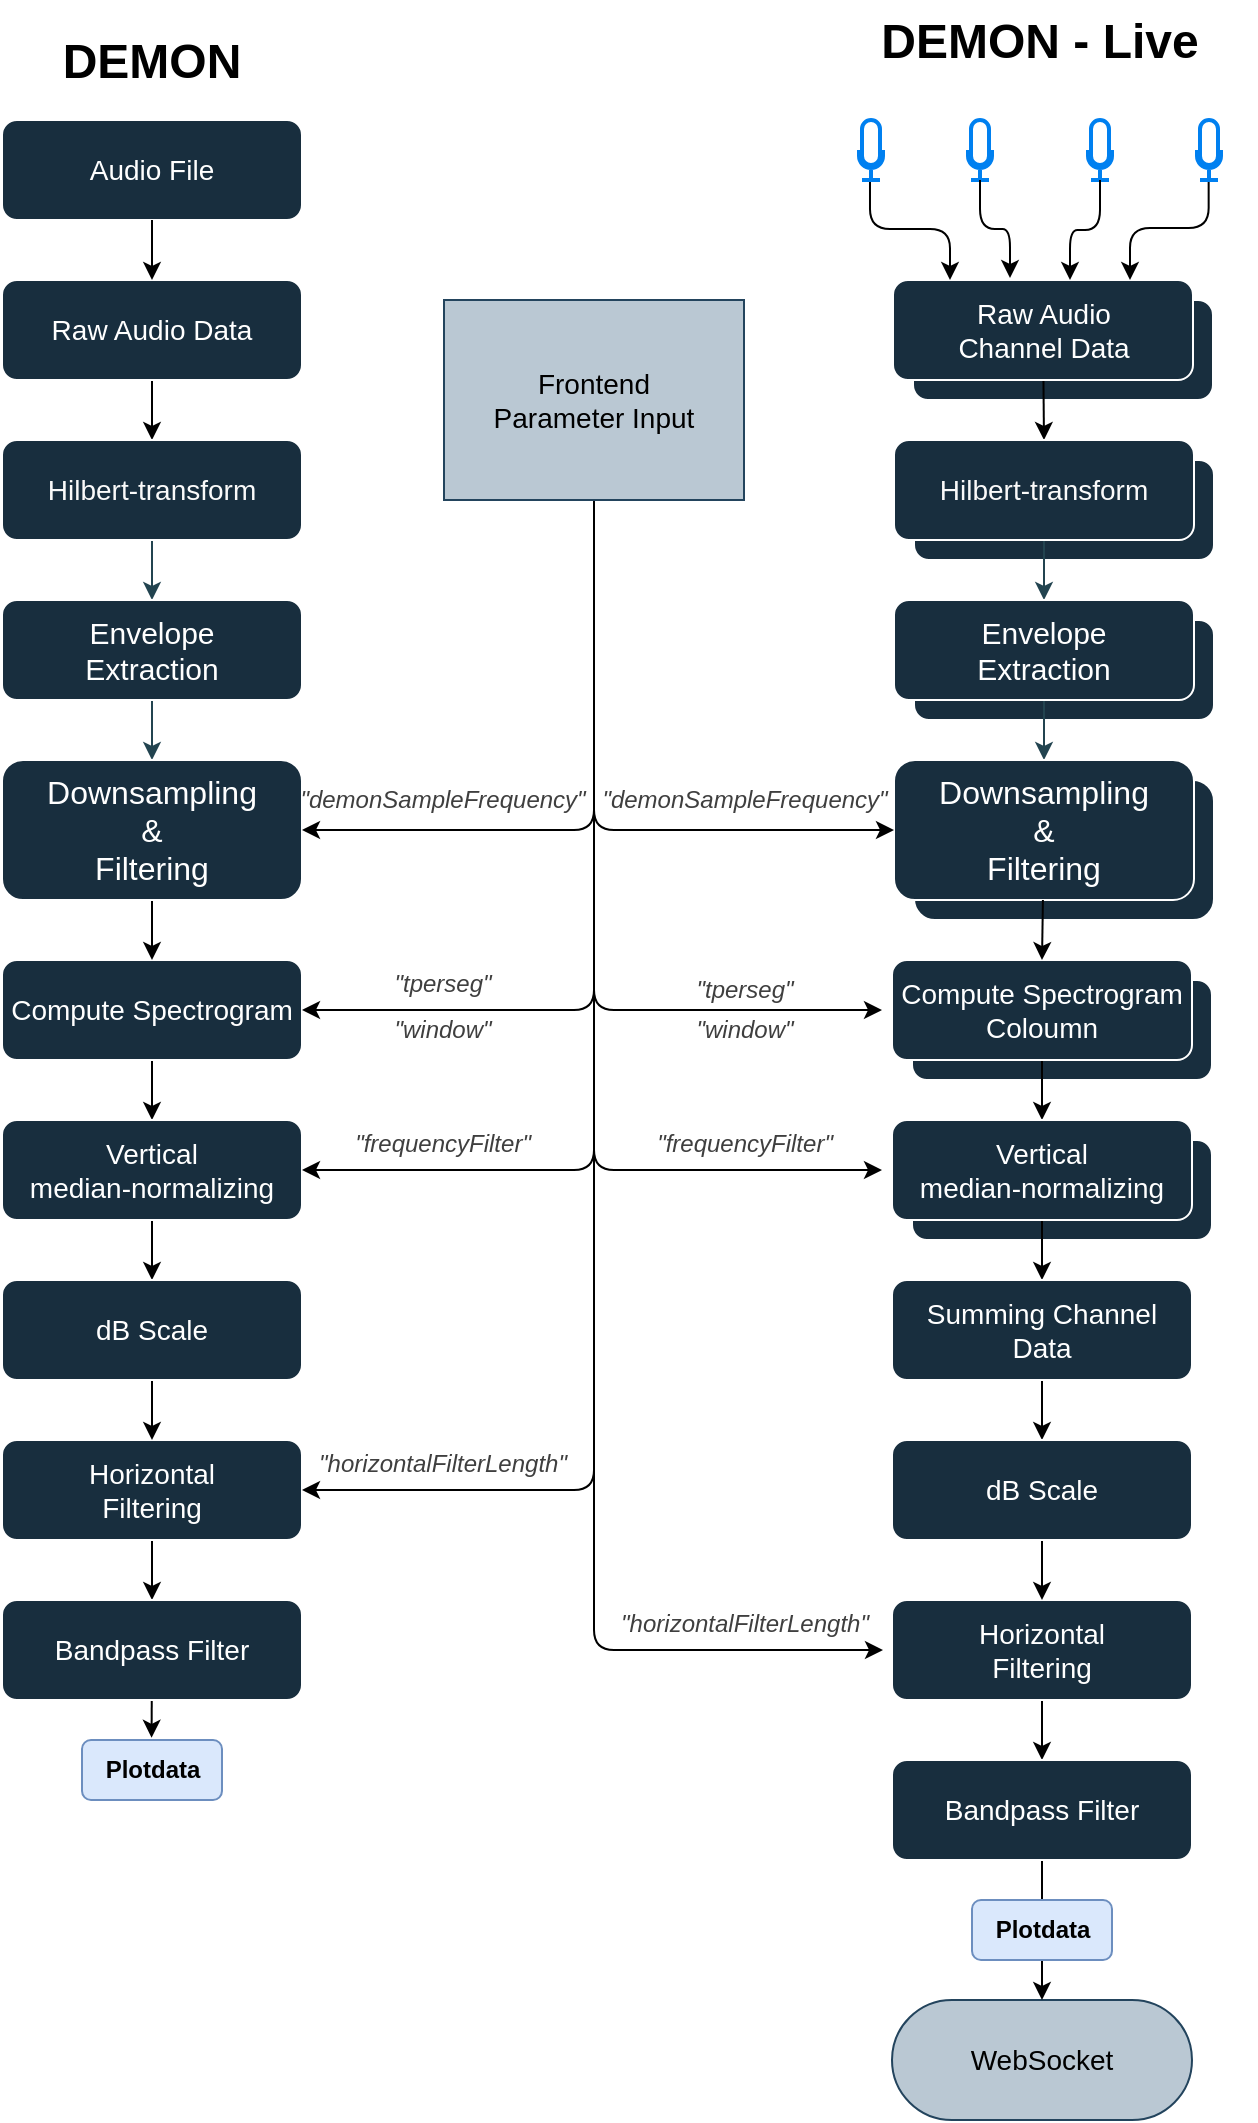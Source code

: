 <mxfile>
    <diagram id="zJIAMAKN0fosfzylvCHy" name="Page-1">
        <mxGraphModel dx="757" dy="3156" grid="1" gridSize="10" guides="1" tooltips="1" connect="1" arrows="1" fold="1" page="1" pageScale="1" pageWidth="850" pageHeight="1100" math="0" shadow="0">
            <root>
                <mxCell id="0"/>
                <mxCell id="1" parent="0"/>
                <mxCell id="109" value="" style="rounded=1;whiteSpace=wrap;html=1;labelBackgroundColor=none;fillColor=#182E3E;strokeColor=#FFFFFF;fontColor=#FFFFFF;" vertex="1" parent="1">
                    <mxGeometry x="585" y="-760" width="150" height="70" as="geometry"/>
                </mxCell>
                <mxCell id="105" value="" style="group" vertex="1" connectable="0" parent="1">
                    <mxGeometry x="585" y="-840" width="150" height="50" as="geometry"/>
                </mxCell>
                <mxCell id="106" value="" style="rounded=1;whiteSpace=wrap;html=1;labelBackgroundColor=none;fillColor=#182E3E;strokeColor=#FFFFFF;fontColor=#FFFFFF;" vertex="1" parent="105">
                    <mxGeometry width="150" height="50" as="geometry"/>
                </mxCell>
                <mxCell id="107" value="&lt;font style=&quot;font-size: 15px; color: rgb(255, 255, 255);&quot;&gt;Envelope Extraction&lt;/font&gt;" style="text;html=1;align=center;verticalAlign=middle;whiteSpace=wrap;rounded=0;labelBackgroundColor=none;fontColor=#FFFFFF;" vertex="1" parent="105">
                    <mxGeometry x="45" y="10" width="60" height="30" as="geometry"/>
                </mxCell>
                <mxCell id="102" value="" style="group" vertex="1" connectable="0" parent="1">
                    <mxGeometry x="585" y="-920" width="150" height="50" as="geometry"/>
                </mxCell>
                <mxCell id="103" value="" style="rounded=1;whiteSpace=wrap;html=1;labelBackgroundColor=none;fillColor=#182E3E;strokeColor=#FFFFFF;fontColor=#FFFFFF;" vertex="1" parent="102">
                    <mxGeometry width="150" height="50" as="geometry"/>
                </mxCell>
                <mxCell id="104" value="&lt;font style=&quot;font-size: 14px; color: rgb(250, 250, 250);&quot;&gt;Hilbert-transform&lt;/font&gt;" style="text;html=1;align=center;verticalAlign=middle;whiteSpace=wrap;rounded=0;labelBackgroundColor=none;fontColor=#FFFFFF;" vertex="1" parent="102">
                    <mxGeometry x="20" y="10" width="110" height="30" as="geometry"/>
                </mxCell>
                <mxCell id="2" value="&lt;h1 style=&quot;margin-top: 0px;&quot;&gt;&lt;font style=&quot;color: rgb(0, 0, 0);&quot;&gt;DEMON&lt;/font&gt;&lt;/h1&gt;" style="text;html=1;whiteSpace=wrap;overflow=hidden;rounded=0;labelBackgroundColor=none;fontColor=#FFFFFF;align=center;" vertex="1" parent="1">
                    <mxGeometry x="154" y="-1140" width="100" height="40" as="geometry"/>
                </mxCell>
                <mxCell id="3" value="" style="rounded=1;whiteSpace=wrap;html=1;fillColor=#182E3E;direction=west;fontSize=14;fontColor=#FFFFFF;strokeColor=#FFFFFF;" vertex="1" parent="1">
                    <mxGeometry x="584" y="-580" width="150" height="50" as="geometry"/>
                </mxCell>
                <mxCell id="4" value="" style="rounded=1;whiteSpace=wrap;html=1;fillColor=#182E3E;direction=west;fontSize=14;fontColor=#FFFFFF;strokeColor=#FFFFFF;" vertex="1" parent="1">
                    <mxGeometry x="584" y="-660" width="150" height="50" as="geometry"/>
                </mxCell>
                <mxCell id="5" style="edgeStyle=none;html=1;exitX=0.5;exitY=0;exitDx=0;exitDy=0;entryX=0.5;entryY=1;entryDx=0;entryDy=0;" edge="1" parent="1" source="6">
                    <mxGeometry relative="1" as="geometry">
                        <mxPoint x="204" y="-930" as="targetPoint"/>
                    </mxGeometry>
                </mxCell>
                <mxCell id="6" value="&lt;font style=&quot;font-size: 14px; color: rgb(255, 255, 255);&quot;&gt;Raw Audio Data&lt;/font&gt;" style="rounded=1;whiteSpace=wrap;html=1;fillColor=#182E3E;direction=west;verticalAlign=middle;strokeColor=#FFFFFF;" vertex="1" parent="1">
                    <mxGeometry x="129" y="-1010" width="150" height="50" as="geometry"/>
                </mxCell>
                <mxCell id="7" style="edgeStyle=none;html=1;exitX=0.5;exitY=0;exitDx=0;exitDy=0;entryX=0.5;entryY=1;entryDx=0;entryDy=0;" edge="1" parent="1" target="10">
                    <mxGeometry relative="1" as="geometry">
                        <mxPoint x="204" y="-630" as="sourcePoint"/>
                    </mxGeometry>
                </mxCell>
                <mxCell id="8" value="Compute Spectrogram" style="rounded=1;whiteSpace=wrap;html=1;fillColor=#182E3E;direction=west;fontSize=14;fontColor=#FFFFFF;strokeColor=#FFFFFF;" vertex="1" parent="1">
                    <mxGeometry x="129" y="-670" width="150" height="50" as="geometry"/>
                </mxCell>
                <mxCell id="9" style="edgeStyle=none;html=1;entryX=0.5;entryY=1;entryDx=0;entryDy=0;" edge="1" parent="1" source="10" target="56">
                    <mxGeometry relative="1" as="geometry"/>
                </mxCell>
                <mxCell id="10" value="Vertical&lt;br&gt;median-normalizing" style="rounded=1;whiteSpace=wrap;html=1;fillColor=#182E3E;direction=west;fontSize=14;fontColor=#FFFFFF;strokeColor=#FFFFFF;" vertex="1" parent="1">
                    <mxGeometry x="129" y="-590" width="150" height="50" as="geometry"/>
                </mxCell>
                <mxCell id="11" style="edgeStyle=none;html=1;exitX=0.5;exitY=0;exitDx=0;exitDy=0;entryX=0.5;entryY=1;entryDx=0;entryDy=0;" edge="1" parent="1" source="13">
                    <mxGeometry relative="1" as="geometry">
                        <mxPoint x="204" y="-350" as="targetPoint"/>
                    </mxGeometry>
                </mxCell>
                <mxCell id="13" value="Horizontal&lt;br&gt;Filtering" style="rounded=1;whiteSpace=wrap;html=1;fillColor=#182E3E;direction=west;fontSize=14;fontColor=#FFFFFF;strokeColor=#FFFFFF;" vertex="1" parent="1">
                    <mxGeometry x="129" y="-430" width="150" height="50" as="geometry"/>
                </mxCell>
                <mxCell id="17" value="" style="edgeStyle=elbowEdgeStyle;html=1;entryX=0;entryY=0.5;entryDx=0;entryDy=0;elbow=vertical;" edge="1" parent="1" source="64" target="8">
                    <mxGeometry x="0.663" y="-15" relative="1" as="geometry">
                        <Array as="points">
                            <mxPoint x="349" y="-645"/>
                        </Array>
                        <mxPoint as="offset"/>
                    </mxGeometry>
                </mxCell>
                <mxCell id="18" value="" style="edgeStyle=elbowEdgeStyle;html=1;entryX=0;entryY=0.5;entryDx=0;entryDy=0;elbow=vertical;" edge="1" parent="1" source="64" target="10">
                    <mxGeometry x="0.717" y="-15" relative="1" as="geometry">
                        <Array as="points">
                            <mxPoint x="349" y="-565"/>
                        </Array>
                        <mxPoint as="offset"/>
                    </mxGeometry>
                </mxCell>
                <mxCell id="19" value="" style="edgeStyle=elbowEdgeStyle;html=1;entryX=0;entryY=0.5;entryDx=0;entryDy=0;elbow=vertical;" edge="1" parent="1" source="64" target="13">
                    <mxGeometry x="0.786" y="-15" relative="1" as="geometry">
                        <Array as="points">
                            <mxPoint x="359" y="-405"/>
                        </Array>
                        <mxPoint as="offset"/>
                    </mxGeometry>
                </mxCell>
                <mxCell id="21" value="" style="group;fillColor=none;strokeColor=#FFFFFF;" vertex="1" connectable="0" parent="1">
                    <mxGeometry x="129" y="-1090" width="150" height="50" as="geometry"/>
                </mxCell>
                <mxCell id="22" value="" style="rounded=1;whiteSpace=wrap;html=1;labelBackgroundColor=none;fillColor=#182E3E;strokeColor=#FFFFFF;fontColor=#FFFFFF;" vertex="1" parent="21">
                    <mxGeometry width="150" height="50" as="geometry"/>
                </mxCell>
                <mxCell id="23" value="&lt;font style=&quot;font-size: 14px; color: rgb(255, 255, 255);&quot;&gt;Audio File&lt;/font&gt;" style="text;html=1;align=center;verticalAlign=middle;whiteSpace=wrap;rounded=0;labelBackgroundColor=none;fontColor=#FFFFFF;" vertex="1" parent="21">
                    <mxGeometry x="20" y="10" width="110" height="30" as="geometry"/>
                </mxCell>
                <mxCell id="24" style="edgeStyle=none;html=1;exitX=0.5;exitY=1;exitDx=0;exitDy=0;entryX=0.5;entryY=0;entryDx=0;entryDy=0;" edge="1" parent="1" source="22">
                    <mxGeometry relative="1" as="geometry">
                        <mxPoint x="204" y="-1010" as="targetPoint"/>
                    </mxGeometry>
                </mxCell>
                <mxCell id="25" value="" style="rounded=1;whiteSpace=wrap;html=1;labelBackgroundColor=none;fillColor=#182E3E;strokeColor=#FFFFFF;fontColor=#FFFFFF;" vertex="1" parent="1">
                    <mxGeometry x="584.5" y="-1000" width="150" height="50" as="geometry"/>
                </mxCell>
                <mxCell id="99" style="edgeStyle=none;html=1;entryX=0.5;entryY=0;entryDx=0;entryDy=0;" edge="1" parent="1" source="27" target="94">
                    <mxGeometry relative="1" as="geometry"/>
                </mxCell>
                <mxCell id="27" value="" style="rounded=1;whiteSpace=wrap;html=1;labelBackgroundColor=none;fillColor=#182E3E;strokeColor=#FFFFFF;fontColor=#FFFFFF;" vertex="1" parent="1">
                    <mxGeometry x="574.5" y="-1010" width="150" height="50" as="geometry"/>
                </mxCell>
                <mxCell id="28" value="&lt;font style=&quot;font-size: 14px; color: rgb(255, 255, 255);&quot;&gt;Raw Audio Channel Data&lt;/font&gt;" style="text;html=1;align=center;verticalAlign=middle;whiteSpace=wrap;rounded=0;labelBackgroundColor=none;fontColor=#FFFFFF;" vertex="1" parent="1">
                    <mxGeometry x="594.5" y="-1000" width="110" height="30" as="geometry"/>
                </mxCell>
                <mxCell id="29" style="html=1;entryX=0.25;entryY=0;entryDx=0;entryDy=0;edgeStyle=elbowEdgeStyle;elbow=vertical;exitX=0.458;exitY=0.978;exitDx=0;exitDy=0;exitPerimeter=0;" edge="1" parent="1" source="30">
                    <mxGeometry relative="1" as="geometry">
                        <mxPoint x="554.5" y="-1060" as="sourcePoint"/>
                        <mxPoint x="603" y="-1010" as="targetPoint"/>
                    </mxGeometry>
                </mxCell>
                <mxCell id="30" value="" style="html=1;verticalLabelPosition=bottom;align=center;labelBackgroundColor=#ffffff;verticalAlign=top;strokeWidth=2;strokeColor=#0080F0;shadow=0;dashed=0;shape=mxgraph.ios7.icons.microphone;" vertex="1" parent="1">
                    <mxGeometry x="557.5" y="-1090" width="12" height="30" as="geometry"/>
                </mxCell>
                <mxCell id="31" value="" style="html=1;verticalLabelPosition=bottom;align=center;labelBackgroundColor=#ffffff;verticalAlign=top;strokeWidth=2;strokeColor=#0080F0;shadow=0;dashed=0;shape=mxgraph.ios7.icons.microphone;" vertex="1" parent="1">
                    <mxGeometry x="612" y="-1090" width="12" height="30" as="geometry"/>
                </mxCell>
                <mxCell id="32" value="" style="html=1;verticalLabelPosition=bottom;align=center;labelBackgroundColor=#ffffff;verticalAlign=top;strokeWidth=2;strokeColor=#0080F0;shadow=0;dashed=0;shape=mxgraph.ios7.icons.microphone;" vertex="1" parent="1">
                    <mxGeometry x="672" y="-1090" width="12" height="30" as="geometry"/>
                </mxCell>
                <mxCell id="33" style="edgeStyle=elbowEdgeStyle;html=1;entryX=0.75;entryY=0;entryDx=0;entryDy=0;elbow=vertical;exitX=0.486;exitY=0.919;exitDx=0;exitDy=0;exitPerimeter=0;" edge="1" parent="1" source="34">
                    <mxGeometry relative="1" as="geometry">
                        <mxPoint x="738.5" y="-1060" as="sourcePoint"/>
                        <mxPoint x="693" y="-1010" as="targetPoint"/>
                    </mxGeometry>
                </mxCell>
                <mxCell id="34" value="" style="html=1;verticalLabelPosition=bottom;align=center;labelBackgroundColor=#ffffff;verticalAlign=top;strokeWidth=2;strokeColor=#0080F0;shadow=0;dashed=0;shape=mxgraph.ios7.icons.microphone;" vertex="1" parent="1">
                    <mxGeometry x="726.5" y="-1090" width="12" height="30" as="geometry"/>
                </mxCell>
                <mxCell id="35" style="edgeStyle=elbowEdgeStyle;html=1;elbow=vertical;" edge="1" parent="1" source="31">
                    <mxGeometry relative="1" as="geometry">
                        <mxPoint x="633" y="-1011" as="targetPoint"/>
                    </mxGeometry>
                </mxCell>
                <mxCell id="36" style="edgeStyle=elbowEdgeStyle;html=1;elbow=vertical;entryX=0.59;entryY=0;entryDx=0;entryDy=0;entryPerimeter=0;" edge="1" parent="1" source="32" target="27">
                    <mxGeometry relative="1" as="geometry">
                        <mxPoint x="668" y="-1010" as="targetPoint"/>
                    </mxGeometry>
                </mxCell>
                <mxCell id="37" style="edgeStyle=none;html=1;entryX=0.5;entryY=1;entryDx=0;entryDy=0;" edge="1" parent="1" source="38" target="41">
                    <mxGeometry relative="1" as="geometry"/>
                </mxCell>
                <mxCell id="38" value="Compute Spectrogram Coloumn" style="rounded=1;whiteSpace=wrap;html=1;fillColor=#182E3E;direction=west;fontSize=14;fontColor=#FFFFFF;strokeColor=#FFFFFF;" vertex="1" parent="1">
                    <mxGeometry x="574" y="-670" width="150" height="50" as="geometry"/>
                </mxCell>
                <mxCell id="39" value="&lt;h1 style=&quot;margin-top: 0px;&quot;&gt;&lt;font style=&quot;color: rgb(0, 0, 0);&quot;&gt;DEMON - Live&lt;/font&gt;&lt;/h1&gt;" style="text;html=1;whiteSpace=wrap;overflow=hidden;rounded=0;labelBackgroundColor=none;fontColor=#FFFFFF;align=center;" vertex="1" parent="1">
                    <mxGeometry x="540" y="-1150" width="216" height="40" as="geometry"/>
                </mxCell>
                <mxCell id="40" style="edgeStyle=none;html=1;entryX=0.5;entryY=1;entryDx=0;entryDy=0;" edge="1" parent="1" source="41" target="50">
                    <mxGeometry relative="1" as="geometry"/>
                </mxCell>
                <mxCell id="41" value="Vertical&lt;br&gt;median-normalizing" style="rounded=1;whiteSpace=wrap;html=1;fillColor=#182E3E;direction=west;fontSize=14;fontColor=#FFFFFF;strokeColor=#FFFFFF;" vertex="1" parent="1">
                    <mxGeometry x="574" y="-590" width="150" height="50" as="geometry"/>
                </mxCell>
                <mxCell id="114" style="edgeStyle=none;html=1;entryX=0.5;entryY=1;entryDx=0;entryDy=0;" edge="1" parent="1" source="44" target="111">
                    <mxGeometry relative="1" as="geometry"/>
                </mxCell>
                <mxCell id="44" value="Horizontal&lt;br&gt;Filtering" style="rounded=1;whiteSpace=wrap;html=1;fillColor=#182E3E;direction=west;fontSize=14;fontColor=#FFFFFF;strokeColor=#FFFFFF;" vertex="1" parent="1">
                    <mxGeometry x="574" y="-350" width="150" height="50" as="geometry"/>
                </mxCell>
                <mxCell id="49" style="edgeStyle=none;html=1;entryX=0.5;entryY=1;entryDx=0;entryDy=0;" edge="1" parent="1" source="50" target="52">
                    <mxGeometry relative="1" as="geometry"/>
                </mxCell>
                <mxCell id="50" value="Summing Channel Data" style="rounded=1;whiteSpace=wrap;html=1;fillColor=#182E3E;direction=west;fontSize=14;fontColor=#FFFFFF;strokeColor=#FFFFFF;" vertex="1" parent="1">
                    <mxGeometry x="574" y="-510" width="150" height="50" as="geometry"/>
                </mxCell>
                <mxCell id="51" style="edgeStyle=none;html=1;entryX=0.5;entryY=1;entryDx=0;entryDy=0;" edge="1" parent="1" source="52" target="44">
                    <mxGeometry relative="1" as="geometry"/>
                </mxCell>
                <mxCell id="52" value="dB Scale" style="rounded=1;whiteSpace=wrap;html=1;fillColor=#182E3E;direction=west;fontSize=14;fontColor=#FFFFFF;strokeColor=#FFFFFF;" vertex="1" parent="1">
                    <mxGeometry x="574" y="-430" width="150" height="50" as="geometry"/>
                </mxCell>
                <mxCell id="53" value="" style="group;fontSize=14;fillColor=#bac8d3;strokeColor=#23445d;rounded=1;arcSize=50;" vertex="1" connectable="0" parent="1">
                    <mxGeometry x="574" y="-150" width="150" height="60" as="geometry"/>
                </mxCell>
                <mxCell id="54" value="&lt;font color=&quot;#000000&quot;&gt;WebSocket&lt;/font&gt;" style="text;html=1;align=center;verticalAlign=middle;whiteSpace=wrap;rounded=0;labelBackgroundColor=none;fontColor=#FFFFFF;fontSize=14;" vertex="1" parent="53">
                    <mxGeometry x="20" y="12" width="110" height="36" as="geometry"/>
                </mxCell>
                <mxCell id="55" style="edgeStyle=none;html=1;entryX=0.5;entryY=1;entryDx=0;entryDy=0;" edge="1" parent="1" source="56" target="13">
                    <mxGeometry relative="1" as="geometry"/>
                </mxCell>
                <mxCell id="56" value="dB Scale" style="rounded=1;whiteSpace=wrap;html=1;fillColor=#182E3E;direction=west;fontSize=14;fontColor=#FFFFFF;strokeColor=#FFFFFF;" vertex="1" parent="1">
                    <mxGeometry x="129" y="-510" width="150" height="50" as="geometry"/>
                </mxCell>
                <mxCell id="57" value="" style="edgeStyle=elbowEdgeStyle;html=1;entryX=0;entryY=0.5;entryDx=0;entryDy=0;elbow=vertical;exitX=0.5;exitY=1;exitDx=0;exitDy=0;" edge="1" parent="1" source="64">
                    <mxGeometry x="0.671" y="15" relative="1" as="geometry">
                        <mxPoint x="424" y="-750" as="sourcePoint"/>
                        <mxPoint x="569" y="-645" as="targetPoint"/>
                        <Array as="points">
                            <mxPoint x="499" y="-645"/>
                        </Array>
                        <mxPoint as="offset"/>
                    </mxGeometry>
                </mxCell>
                <mxCell id="58" value="" style="edgeStyle=elbowEdgeStyle;html=1;entryX=0;entryY=0.5;entryDx=0;entryDy=0;elbow=vertical;exitX=0.5;exitY=1;exitDx=0;exitDy=0;" edge="1" parent="1" source="64">
                    <mxGeometry x="0.722" y="15" relative="1" as="geometry">
                        <mxPoint x="424" y="-750" as="sourcePoint"/>
                        <mxPoint x="569" y="-565" as="targetPoint"/>
                        <Array as="points">
                            <mxPoint x="499" y="-565"/>
                        </Array>
                        <mxPoint as="offset"/>
                    </mxGeometry>
                </mxCell>
                <mxCell id="59" value="" style="edgeStyle=elbowEdgeStyle;html=1;entryX=0;entryY=0.5;entryDx=0;entryDy=0;elbow=vertical;exitX=0.5;exitY=1;exitDx=0;exitDy=0;" edge="1" parent="1" source="64">
                    <mxGeometry x="0.812" y="15" relative="1" as="geometry">
                        <mxPoint x="424.5" y="-670" as="sourcePoint"/>
                        <mxPoint x="569.5" y="-325" as="targetPoint"/>
                        <Array as="points">
                            <mxPoint x="489.5" y="-325"/>
                        </Array>
                        <mxPoint as="offset"/>
                    </mxGeometry>
                </mxCell>
                <mxCell id="69" value="" style="edgeStyle=orthogonalEdgeStyle;rounded=0;orthogonalLoop=1;jettySize=auto;html=1;entryX=0.5;entryY=0;entryDx=0;entryDy=0;labelBackgroundColor=none;fontColor=default;strokeColor=light-dark(#234450,#000000);" edge="1" parent="1" source="72" target="80">
                    <mxGeometry relative="1" as="geometry">
                        <mxPoint x="205" y="-770" as="targetPoint"/>
                    </mxGeometry>
                </mxCell>
                <mxCell id="70" value="" style="edgeStyle=orthogonalEdgeStyle;rounded=0;orthogonalLoop=1;jettySize=auto;html=1;exitX=0.5;exitY=1;exitDx=0;exitDy=0;labelBackgroundColor=none;fontColor=default;strokeColor=light-dark(#234450,#000000);entryX=0.5;entryY=0;entryDx=0;entryDy=0;" edge="1" parent="1" source="75" target="72">
                    <mxGeometry relative="1" as="geometry">
                        <mxPoint x="205" y="-865" as="sourcePoint"/>
                        <mxPoint x="205" y="-850" as="targetPoint"/>
                        <Array as="points"/>
                    </mxGeometry>
                </mxCell>
                <mxCell id="71" value="" style="group" vertex="1" connectable="0" parent="1">
                    <mxGeometry x="129" y="-850" width="150" height="50" as="geometry"/>
                </mxCell>
                <mxCell id="72" value="" style="rounded=1;whiteSpace=wrap;html=1;labelBackgroundColor=none;fillColor=#182E3E;strokeColor=#FFFFFF;fontColor=#FFFFFF;" vertex="1" parent="71">
                    <mxGeometry width="150" height="50" as="geometry"/>
                </mxCell>
                <mxCell id="73" value="&lt;font style=&quot;font-size: 15px; color: rgb(255, 255, 255);&quot;&gt;Envelope Extraction&lt;/font&gt;" style="text;html=1;align=center;verticalAlign=middle;whiteSpace=wrap;rounded=0;labelBackgroundColor=none;fontColor=#FFFFFF;" vertex="1" parent="71">
                    <mxGeometry x="45" y="10" width="60" height="30" as="geometry"/>
                </mxCell>
                <mxCell id="74" value="" style="group" vertex="1" connectable="0" parent="1">
                    <mxGeometry x="129" y="-930" width="150" height="50" as="geometry"/>
                </mxCell>
                <mxCell id="75" value="" style="rounded=1;whiteSpace=wrap;html=1;labelBackgroundColor=none;fillColor=#182E3E;strokeColor=#FFFFFF;fontColor=#FFFFFF;" vertex="1" parent="74">
                    <mxGeometry width="150" height="50" as="geometry"/>
                </mxCell>
                <mxCell id="76" value="&lt;font style=&quot;color: rgb(250, 250, 250); font-size: 14px;&quot;&gt;Hilbert-transform&lt;/font&gt;" style="text;html=1;align=center;verticalAlign=middle;whiteSpace=wrap;rounded=0;labelBackgroundColor=none;fontColor=#FFFFFF;" vertex="1" parent="74">
                    <mxGeometry x="20" y="10" width="110" height="30" as="geometry"/>
                </mxCell>
                <mxCell id="77" value="&lt;i style=&quot;&quot;&gt;&lt;font style=&quot;color: rgb(63, 63, 63);&quot;&gt;&quot;window&quot;&lt;/font&gt;&lt;/i&gt;" style="text;html=1;align=center;verticalAlign=middle;resizable=0;points=[];autosize=1;strokeColor=none;fillColor=none;" vertex="1" parent="1">
                    <mxGeometry x="314" y="-650" width="70" height="30" as="geometry"/>
                </mxCell>
                <mxCell id="78" value="&lt;i style=&quot;&quot;&gt;&lt;font style=&quot;color: rgb(63, 63, 63);&quot;&gt;&quot;window&quot;&lt;/font&gt;&lt;/i&gt;" style="text;html=1;align=center;verticalAlign=middle;resizable=0;points=[];autosize=1;strokeColor=none;fillColor=none;" vertex="1" parent="1">
                    <mxGeometry x="465" y="-650" width="70" height="30" as="geometry"/>
                </mxCell>
                <mxCell id="83" style="edgeStyle=none;html=1;entryX=0.5;entryY=1;entryDx=0;entryDy=0;exitX=0.5;exitY=1;exitDx=0;exitDy=0;" edge="1" parent="1" source="80" target="8">
                    <mxGeometry relative="1" as="geometry"/>
                </mxCell>
                <mxCell id="79" value="" style="group" vertex="1" connectable="0" parent="1">
                    <mxGeometry x="129" y="-770" width="150" height="70" as="geometry"/>
                </mxCell>
                <mxCell id="80" value="" style="rounded=1;whiteSpace=wrap;html=1;labelBackgroundColor=none;fillColor=#182E3E;strokeColor=#FFFFFF;fontColor=#FFFFFF;" vertex="1" parent="79">
                    <mxGeometry width="150" height="70" as="geometry"/>
                </mxCell>
                <mxCell id="81" value="&lt;font style=&quot;font-size: 16px; color: rgb(255, 255, 255);&quot;&gt;Downsampling&lt;/font&gt;&lt;div&gt;&lt;font style=&quot;font-size: 16px; color: rgb(255, 255, 255);&quot;&gt;&amp;amp;&lt;/font&gt;&lt;/div&gt;&lt;div&gt;&lt;font style=&quot;font-size: 16px; color: rgb(255, 255, 255);&quot;&gt;Filtering&lt;/font&gt;&lt;/div&gt;" style="text;html=1;align=center;verticalAlign=middle;whiteSpace=wrap;rounded=0;labelBackgroundColor=none;fontColor=#FFFFFF;" vertex="1" parent="79">
                    <mxGeometry x="20" y="20" width="110" height="30" as="geometry"/>
                </mxCell>
                <mxCell id="86" style="edgeStyle=none;html=1;entryX=0.497;entryY=-0.037;entryDx=0;entryDy=0;entryPerimeter=0;" edge="1" parent="1" source="85" target="66">
                    <mxGeometry relative="1" as="geometry">
                        <mxPoint x="204" y="-230" as="targetPoint"/>
                    </mxGeometry>
                </mxCell>
                <mxCell id="85" value="Bandpass Filter" style="rounded=1;whiteSpace=wrap;html=1;fillColor=#182E3E;direction=west;fontSize=14;fontColor=#FFFFFF;strokeColor=#FFFFFF;" vertex="1" parent="1">
                    <mxGeometry x="129" y="-350" width="150" height="50" as="geometry"/>
                </mxCell>
                <mxCell id="66" value="&lt;b&gt;Plotdata&lt;/b&gt;" style="text;html=1;align=center;verticalAlign=middle;resizable=0;points=[];autosize=1;strokeColor=#6c8ebf;fillColor=#dae8fc;rounded=1;" vertex="1" parent="1">
                    <mxGeometry x="169" y="-280" width="70" height="30" as="geometry"/>
                </mxCell>
                <mxCell id="87" value="" style="edgeStyle=elbowEdgeStyle;html=1;exitX=0.5;exitY=1;exitDx=0;exitDy=0;entryX=1;entryY=0.5;entryDx=0;entryDy=0;elbow=vertical;" edge="1" parent="1" source="64" target="80">
                    <mxGeometry x="0.571" y="-15" relative="1" as="geometry">
                        <Array as="points">
                            <mxPoint x="350" y="-735"/>
                        </Array>
                        <mxPoint as="offset"/>
                    </mxGeometry>
                </mxCell>
                <mxCell id="88" value="" style="edgeStyle=orthogonalEdgeStyle;rounded=0;orthogonalLoop=1;jettySize=auto;html=1;entryX=0.5;entryY=0;entryDx=0;entryDy=0;labelBackgroundColor=none;fontColor=default;strokeColor=light-dark(#234450,#000000);" edge="1" parent="1" source="91" target="97">
                    <mxGeometry relative="1" as="geometry">
                        <mxPoint x="652" y="-770" as="targetPoint"/>
                    </mxGeometry>
                </mxCell>
                <mxCell id="89" value="" style="edgeStyle=orthogonalEdgeStyle;rounded=0;orthogonalLoop=1;jettySize=auto;html=1;exitX=0.5;exitY=1;exitDx=0;exitDy=0;labelBackgroundColor=none;fontColor=default;strokeColor=light-dark(#234450,#000000);entryX=0.5;entryY=0;entryDx=0;entryDy=0;" edge="1" parent="1" source="94" target="91">
                    <mxGeometry relative="1" as="geometry">
                        <mxPoint x="652" y="-865" as="sourcePoint"/>
                        <mxPoint x="652" y="-850" as="targetPoint"/>
                        <Array as="points"/>
                    </mxGeometry>
                </mxCell>
                <mxCell id="90" value="" style="group" vertex="1" connectable="0" parent="1">
                    <mxGeometry x="575" y="-850" width="150" height="50" as="geometry"/>
                </mxCell>
                <mxCell id="91" value="" style="rounded=1;whiteSpace=wrap;html=1;labelBackgroundColor=none;fillColor=#182E3E;strokeColor=#FFFFFF;fontColor=#FFFFFF;" vertex="1" parent="90">
                    <mxGeometry width="150" height="50" as="geometry"/>
                </mxCell>
                <mxCell id="92" value="&lt;font style=&quot;font-size: 15px; color: rgb(255, 255, 255);&quot;&gt;Envelope Extraction&lt;/font&gt;" style="text;html=1;align=center;verticalAlign=middle;whiteSpace=wrap;rounded=0;labelBackgroundColor=none;fontColor=#FFFFFF;" vertex="1" parent="90">
                    <mxGeometry x="45" y="10" width="60" height="30" as="geometry"/>
                </mxCell>
                <mxCell id="93" value="" style="group" vertex="1" connectable="0" parent="1">
                    <mxGeometry x="575" y="-930" width="150" height="50" as="geometry"/>
                </mxCell>
                <mxCell id="94" value="" style="rounded=1;whiteSpace=wrap;html=1;labelBackgroundColor=none;fillColor=#182E3E;strokeColor=#FFFFFF;fontColor=#FFFFFF;" vertex="1" parent="93">
                    <mxGeometry width="150" height="50" as="geometry"/>
                </mxCell>
                <mxCell id="95" value="&lt;font style=&quot;font-size: 14px; color: rgb(250, 250, 250);&quot;&gt;Hilbert-transform&lt;/font&gt;" style="text;html=1;align=center;verticalAlign=middle;whiteSpace=wrap;rounded=0;labelBackgroundColor=none;fontColor=#FFFFFF;" vertex="1" parent="93">
                    <mxGeometry x="20" y="10" width="110" height="30" as="geometry"/>
                </mxCell>
                <mxCell id="96" value="" style="group" vertex="1" connectable="0" parent="1">
                    <mxGeometry x="575" y="-770" width="150" height="70" as="geometry"/>
                </mxCell>
                <mxCell id="97" value="" style="rounded=1;whiteSpace=wrap;html=1;labelBackgroundColor=none;fillColor=#182E3E;strokeColor=#FFFFFF;fontColor=#FFFFFF;" vertex="1" parent="96">
                    <mxGeometry width="150" height="70" as="geometry"/>
                </mxCell>
                <mxCell id="98" value="&lt;font style=&quot;font-size: 16px; color: rgb(255, 255, 255);&quot;&gt;Downsampling&lt;/font&gt;&lt;div&gt;&lt;font style=&quot;font-size: 16px; color: rgb(255, 255, 255);&quot;&gt;&amp;amp;&lt;/font&gt;&lt;/div&gt;&lt;div&gt;&lt;font style=&quot;font-size: 16px; color: rgb(255, 255, 255);&quot;&gt;Filtering&lt;/font&gt;&lt;/div&gt;" style="text;html=1;align=center;verticalAlign=middle;whiteSpace=wrap;rounded=0;labelBackgroundColor=none;fontColor=#FFFFFF;" vertex="1" parent="96">
                    <mxGeometry x="20" y="20" width="110" height="30" as="geometry"/>
                </mxCell>
                <mxCell id="100" style="edgeStyle=none;html=1;entryX=0.5;entryY=1;entryDx=0;entryDy=0;" edge="1" parent="1" source="97" target="38">
                    <mxGeometry relative="1" as="geometry"/>
                </mxCell>
                <mxCell id="110" value="" style="edgeStyle=elbowEdgeStyle;html=1;exitX=0.5;exitY=1;exitDx=0;exitDy=0;entryX=0;entryY=0.5;entryDx=0;entryDy=0;elbow=vertical;" edge="1" parent="1" source="64" target="97">
                    <mxGeometry x="0.552" y="15" relative="1" as="geometry">
                        <mxPoint x="289.0" y="-1010" as="sourcePoint"/>
                        <mxPoint x="435.0" y="-725" as="targetPoint"/>
                        <Array as="points">
                            <mxPoint x="430" y="-735"/>
                        </Array>
                        <mxPoint as="offset"/>
                    </mxGeometry>
                </mxCell>
                <mxCell id="61" value="" style="group" vertex="1" connectable="0" parent="1">
                    <mxGeometry x="350" y="-1000" width="150" height="100" as="geometry"/>
                </mxCell>
                <mxCell id="62" value="" style="rounded=1;whiteSpace=wrap;html=1;labelBackgroundColor=none;fillColor=#182E3E;strokeColor=#FFFFFF;fontColor=#FFFFFF;" vertex="1" parent="61">
                    <mxGeometry width="150" height="100" as="geometry"/>
                </mxCell>
                <mxCell id="63" value="" style="group;fontSize=14;fillColor=#bac8d3;strokeColor=#23445d;" vertex="1" connectable="0" parent="61">
                    <mxGeometry width="150" height="100" as="geometry"/>
                </mxCell>
                <mxCell id="64" value="&lt;font style=&quot;color: rgb(0, 0, 0);&quot;&gt;Frontend&lt;/font&gt;&lt;div&gt;&lt;font style=&quot;color: rgb(0, 0, 0);&quot;&gt;Parameter Input&lt;/font&gt;&lt;/div&gt;" style="text;html=1;align=center;verticalAlign=middle;whiteSpace=wrap;rounded=0;labelBackgroundColor=none;fontColor=#FFFFFF;fontSize=14;" vertex="1" parent="63">
                    <mxGeometry x="20" y="20" width="110" height="60" as="geometry"/>
                </mxCell>
                <mxCell id="113" style="edgeStyle=none;html=1;" edge="1" parent="1" source="111">
                    <mxGeometry relative="1" as="geometry">
                        <mxPoint x="649" y="-150" as="targetPoint"/>
                    </mxGeometry>
                </mxCell>
                <mxCell id="111" value="Bandpass Filter" style="rounded=1;whiteSpace=wrap;html=1;fillColor=#182E3E;direction=west;fontSize=14;fontColor=#FFFFFF;strokeColor=#FFFFFF;" vertex="1" parent="1">
                    <mxGeometry x="574" y="-270" width="150" height="50" as="geometry"/>
                </mxCell>
                <mxCell id="68" value="&lt;b&gt;Plotdata&lt;/b&gt;" style="text;html=1;align=center;verticalAlign=middle;resizable=0;points=[];autosize=1;strokeColor=#6c8ebf;fillColor=#dae8fc;rounded=1;" vertex="1" parent="1">
                    <mxGeometry x="614" y="-200" width="70" height="30" as="geometry"/>
                </mxCell>
                <mxCell id="115" value="&lt;i style=&quot;font-size: 11px;&quot;&gt;&lt;font style=&quot;font-size: 12px; color: rgb(63, 63, 63);&quot;&gt;&quot;demonSampleFrequency&quot;&lt;/font&gt;&lt;/i&gt;" style="text;html=1;align=center;verticalAlign=middle;resizable=0;points=[];autosize=1;strokeColor=none;fillColor=none;" vertex="1" parent="1">
                    <mxGeometry x="264" y="-765" width="170" height="30" as="geometry"/>
                </mxCell>
                <mxCell id="116" value="&lt;i style=&quot;font-size: 11px;&quot;&gt;&lt;font style=&quot;font-size: 12px; color: rgb(63, 63, 63);&quot;&gt;&quot;demonSampleFrequency&quot;&lt;/font&gt;&lt;/i&gt;" style="text;html=1;align=center;verticalAlign=middle;resizable=0;points=[];autosize=1;strokeColor=none;fillColor=none;" vertex="1" parent="1">
                    <mxGeometry x="415" y="-765" width="170" height="30" as="geometry"/>
                </mxCell>
                <mxCell id="117" value="&lt;i&gt;&lt;font style=&quot;color: rgb(63, 63, 63);&quot;&gt;&quot;tperseg&quot;&lt;/font&gt;&lt;/i&gt;" style="text;html=1;align=center;verticalAlign=middle;resizable=0;points=[];autosize=1;strokeColor=none;fillColor=none;" vertex="1" parent="1">
                    <mxGeometry x="314" y="-673" width="70" height="30" as="geometry"/>
                </mxCell>
                <mxCell id="118" value="&lt;i&gt;&lt;font style=&quot;color: rgb(63, 63, 63);&quot;&gt;&quot;tperseg&quot;&lt;/font&gt;&lt;/i&gt;" style="text;html=1;align=center;verticalAlign=middle;resizable=0;points=[];autosize=1;strokeColor=none;fillColor=none;" vertex="1" parent="1">
                    <mxGeometry x="465" y="-670" width="70" height="30" as="geometry"/>
                </mxCell>
                <mxCell id="119" value="&lt;i style=&quot;font-size: 11px;&quot;&gt;&lt;font style=&quot;font-size: 12px; color: rgb(63, 63, 63);&quot;&gt;&quot;frequencyFilter&quot;&lt;/font&gt;&lt;/i&gt;" style="text;html=1;align=center;verticalAlign=middle;resizable=0;points=[];autosize=1;strokeColor=none;fillColor=none;" vertex="1" parent="1">
                    <mxGeometry x="294" y="-593" width="110" height="30" as="geometry"/>
                </mxCell>
                <mxCell id="120" value="&lt;i style=&quot;font-size: 11px;&quot;&gt;&lt;font style=&quot;font-size: 12px; color: rgb(63, 63, 63);&quot;&gt;&quot;frequencyFilter&quot;&lt;/font&gt;&lt;/i&gt;" style="text;html=1;align=center;verticalAlign=middle;resizable=0;points=[];autosize=1;strokeColor=none;fillColor=none;" vertex="1" parent="1">
                    <mxGeometry x="445" y="-593" width="110" height="30" as="geometry"/>
                </mxCell>
                <mxCell id="121" value="&lt;i style=&quot;font-size: 11px;&quot;&gt;&lt;font style=&quot;font-size: 12px; color: rgb(63, 63, 63);&quot;&gt;&quot;horizontalFilterLength&quot;&lt;/font&gt;&lt;/i&gt;" style="text;html=1;align=center;verticalAlign=middle;resizable=0;points=[];autosize=1;strokeColor=none;fillColor=none;" vertex="1" parent="1">
                    <mxGeometry x="274" y="-433" width="150" height="30" as="geometry"/>
                </mxCell>
                <mxCell id="122" value="&lt;i style=&quot;font-size: 11px;&quot;&gt;&lt;font style=&quot;font-size: 12px; color: rgb(63, 63, 63);&quot;&gt;&quot;horizontalFilterLength&quot;&lt;/font&gt;&lt;/i&gt;" style="text;html=1;align=center;verticalAlign=middle;resizable=0;points=[];autosize=1;strokeColor=none;fillColor=none;" vertex="1" parent="1">
                    <mxGeometry x="425" y="-353" width="150" height="30" as="geometry"/>
                </mxCell>
            </root>
        </mxGraphModel>
    </diagram>
</mxfile>